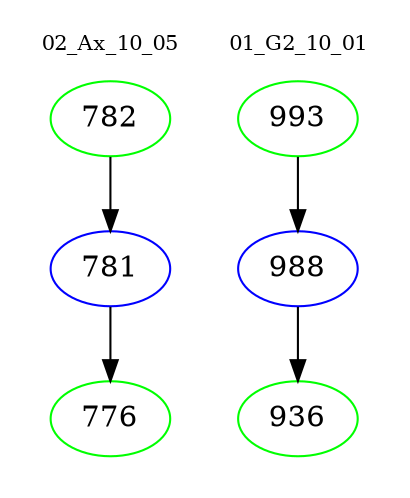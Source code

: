digraph{
subgraph cluster_0 {
color = white
label = "02_Ax_10_05";
fontsize=10;
T0_782 [label="782", color="green"]
T0_782 -> T0_781 [color="black"]
T0_781 [label="781", color="blue"]
T0_781 -> T0_776 [color="black"]
T0_776 [label="776", color="green"]
}
subgraph cluster_1 {
color = white
label = "01_G2_10_01";
fontsize=10;
T1_993 [label="993", color="green"]
T1_993 -> T1_988 [color="black"]
T1_988 [label="988", color="blue"]
T1_988 -> T1_936 [color="black"]
T1_936 [label="936", color="green"]
}
}
